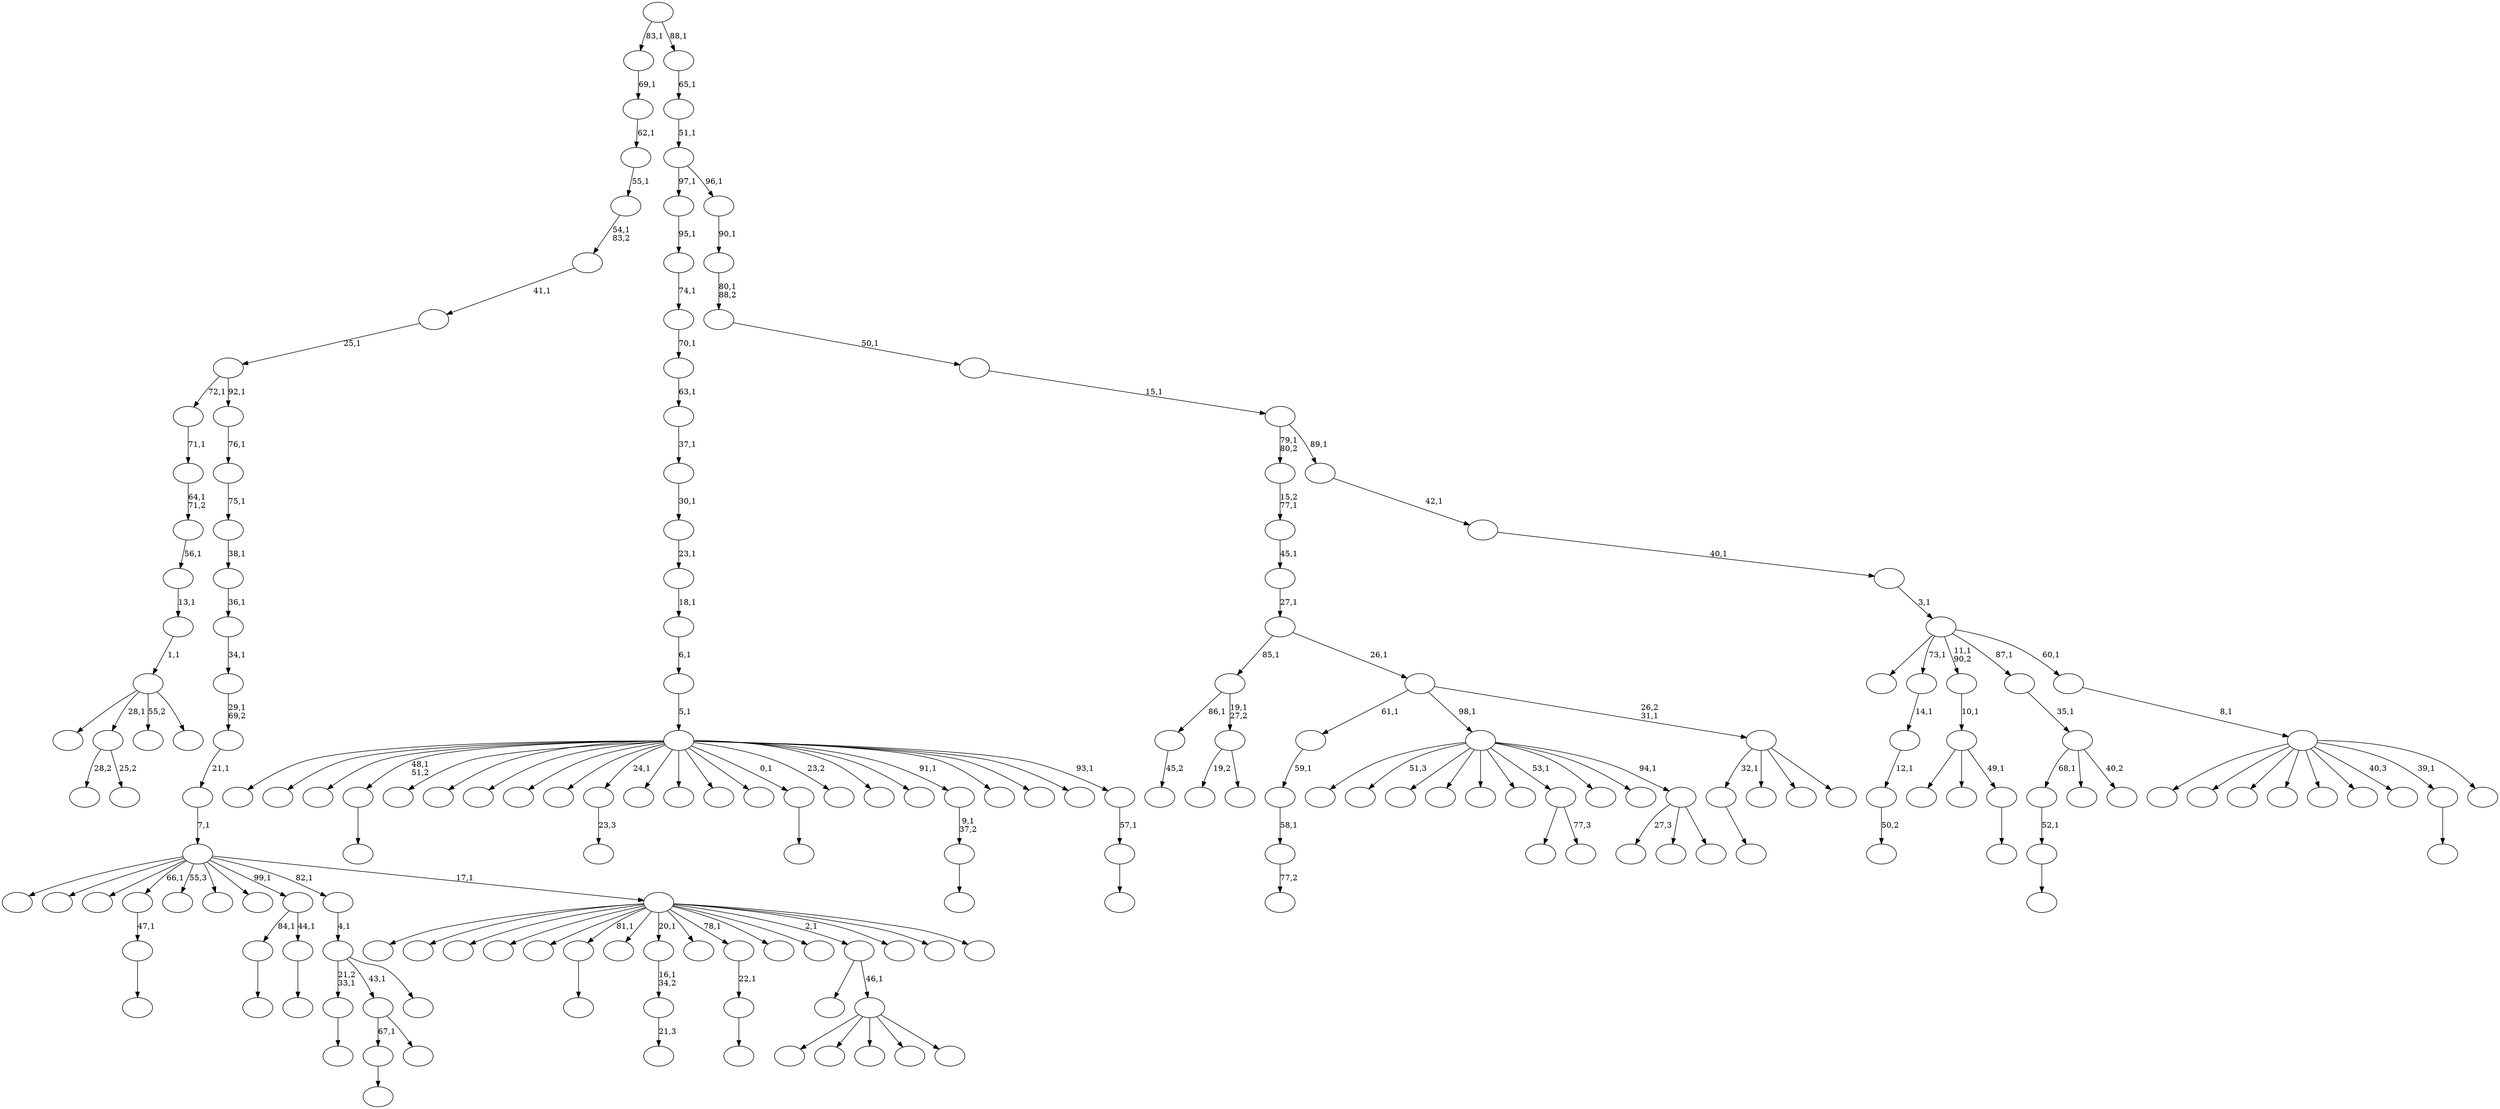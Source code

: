 digraph T {
	200 [label=""]
	199 [label=""]
	198 [label=""]
	197 [label=""]
	196 [label=""]
	195 [label=""]
	194 [label=""]
	193 [label=""]
	192 [label=""]
	191 [label=""]
	190 [label=""]
	189 [label=""]
	188 [label=""]
	187 [label=""]
	186 [label=""]
	185 [label=""]
	184 [label=""]
	183 [label=""]
	182 [label=""]
	181 [label=""]
	180 [label=""]
	179 [label=""]
	178 [label=""]
	177 [label=""]
	176 [label=""]
	175 [label=""]
	174 [label=""]
	173 [label=""]
	172 [label=""]
	171 [label=""]
	170 [label=""]
	169 [label=""]
	168 [label=""]
	167 [label=""]
	166 [label=""]
	165 [label=""]
	164 [label=""]
	163 [label=""]
	162 [label=""]
	161 [label=""]
	160 [label=""]
	159 [label=""]
	158 [label=""]
	157 [label=""]
	156 [label=""]
	155 [label=""]
	154 [label=""]
	153 [label=""]
	152 [label=""]
	151 [label=""]
	150 [label=""]
	149 [label=""]
	148 [label=""]
	147 [label=""]
	146 [label=""]
	145 [label=""]
	144 [label=""]
	143 [label=""]
	142 [label=""]
	141 [label=""]
	140 [label=""]
	139 [label=""]
	138 [label=""]
	137 [label=""]
	136 [label=""]
	135 [label=""]
	134 [label=""]
	133 [label=""]
	132 [label=""]
	131 [label=""]
	130 [label=""]
	129 [label=""]
	128 [label=""]
	127 [label=""]
	126 [label=""]
	125 [label=""]
	124 [label=""]
	123 [label=""]
	122 [label=""]
	121 [label=""]
	120 [label=""]
	119 [label=""]
	118 [label=""]
	117 [label=""]
	116 [label=""]
	115 [label=""]
	114 [label=""]
	113 [label=""]
	112 [label=""]
	111 [label=""]
	110 [label=""]
	109 [label=""]
	108 [label=""]
	107 [label=""]
	106 [label=""]
	105 [label=""]
	104 [label=""]
	103 [label=""]
	102 [label=""]
	101 [label=""]
	100 [label=""]
	99 [label=""]
	98 [label=""]
	97 [label=""]
	96 [label=""]
	95 [label=""]
	94 [label=""]
	93 [label=""]
	92 [label=""]
	91 [label=""]
	90 [label=""]
	89 [label=""]
	88 [label=""]
	87 [label=""]
	86 [label=""]
	85 [label=""]
	84 [label=""]
	83 [label=""]
	82 [label=""]
	81 [label=""]
	80 [label=""]
	79 [label=""]
	78 [label=""]
	77 [label=""]
	76 [label=""]
	75 [label=""]
	74 [label=""]
	73 [label=""]
	72 [label=""]
	71 [label=""]
	70 [label=""]
	69 [label=""]
	68 [label=""]
	67 [label=""]
	66 [label=""]
	65 [label=""]
	64 [label=""]
	63 [label=""]
	62 [label=""]
	61 [label=""]
	60 [label=""]
	59 [label=""]
	58 [label=""]
	57 [label=""]
	56 [label=""]
	55 [label=""]
	54 [label=""]
	53 [label=""]
	52 [label=""]
	51 [label=""]
	50 [label=""]
	49 [label=""]
	48 [label=""]
	47 [label=""]
	46 [label=""]
	45 [label=""]
	44 [label=""]
	43 [label=""]
	42 [label=""]
	41 [label=""]
	40 [label=""]
	39 [label=""]
	38 [label=""]
	37 [label=""]
	36 [label=""]
	35 [label=""]
	34 [label=""]
	33 [label=""]
	32 [label=""]
	31 [label=""]
	30 [label=""]
	29 [label=""]
	28 [label=""]
	27 [label=""]
	26 [label=""]
	25 [label=""]
	24 [label=""]
	23 [label=""]
	22 [label=""]
	21 [label=""]
	20 [label=""]
	19 [label=""]
	18 [label=""]
	17 [label=""]
	16 [label=""]
	15 [label=""]
	14 [label=""]
	13 [label=""]
	12 [label=""]
	11 [label=""]
	10 [label=""]
	9 [label=""]
	8 [label=""]
	7 [label=""]
	6 [label=""]
	5 [label=""]
	4 [label=""]
	3 [label=""]
	2 [label=""]
	1 [label=""]
	0 [label=""]
	196 -> 197 [label=""]
	195 -> 196 [label="52,1"]
	185 -> 186 [label=""]
	177 -> 178 [label=""]
	169 -> 170 [label=""]
	168 -> 169 [label="47,1"]
	166 -> 167 [label="45,2"]
	160 -> 161 [label="23,3"]
	156 -> 157 [label="50,2"]
	155 -> 156 [label="12,1"]
	154 -> 155 [label="14,1"]
	147 -> 148 [label=""]
	144 -> 145 [label=""]
	140 -> 141 [label=""]
	139 -> 181 [label=""]
	139 -> 175 [label=""]
	139 -> 140 [label="49,1"]
	138 -> 139 [label="10,1"]
	134 -> 135 [label=""]
	133 -> 134 [label="9,1\n37,2"]
	126 -> 127 [label=""]
	124 -> 162 [label=""]
	124 -> 125 [label="77,3"]
	122 -> 123 [label="77,2"]
	121 -> 122 [label="58,1"]
	120 -> 121 [label="59,1"]
	114 -> 115 [label="21,3"]
	113 -> 114 [label="16,1\n34,2"]
	111 -> 112 [label=""]
	110 -> 144 [label="84,1"]
	110 -> 111 [label="44,1"]
	106 -> 107 [label=""]
	103 -> 104 [label=""]
	100 -> 101 [label=""]
	99 -> 100 [label="22,1"]
	96 -> 173 [label="28,2"]
	96 -> 97 [label="25,2"]
	94 -> 177 [label="67,1"]
	94 -> 95 [label=""]
	87 -> 194 [label="27,3"]
	87 -> 98 [label=""]
	87 -> 88 [label=""]
	86 -> 191 [label=""]
	86 -> 184 [label="51,3"]
	86 -> 165 [label=""]
	86 -> 163 [label=""]
	86 -> 143 [label=""]
	86 -> 142 [label=""]
	86 -> 124 [label="53,1"]
	86 -> 118 [label=""]
	86 -> 105 [label=""]
	86 -> 87 [label="94,1"]
	84 -> 103 [label="21,2\n33,1"]
	84 -> 94 [label="43,1"]
	84 -> 85 [label=""]
	83 -> 84 [label="4,1"]
	80 -> 164 [label=""]
	80 -> 96 [label="28,1"]
	80 -> 82 [label="55,2"]
	80 -> 81 [label=""]
	79 -> 80 [label="1,1"]
	78 -> 79 [label="13,1"]
	77 -> 78 [label="56,1"]
	76 -> 77 [label="64,1\n71,2"]
	75 -> 76 [label="71,1"]
	68 -> 195 [label="68,1"]
	68 -> 187 [label=""]
	68 -> 69 [label="40,2"]
	67 -> 68 [label="35,1"]
	64 -> 65 [label=""]
	62 -> 72 [label="19,2"]
	62 -> 63 [label=""]
	61 -> 166 [label="86,1"]
	61 -> 62 [label="19,1\n27,2"]
	59 -> 172 [label=""]
	59 -> 130 [label=""]
	59 -> 129 [label=""]
	59 -> 73 [label=""]
	59 -> 60 [label=""]
	58 -> 92 [label=""]
	58 -> 59 [label="46,1"]
	54 -> 106 [label="32,1"]
	54 -> 74 [label=""]
	54 -> 56 [label=""]
	54 -> 55 [label=""]
	53 -> 120 [label="61,1"]
	53 -> 86 [label="98,1"]
	53 -> 54 [label="26,2\n31,1"]
	52 -> 61 [label="85,1"]
	52 -> 53 [label="26,1"]
	51 -> 52 [label="27,1"]
	50 -> 51 [label="45,1"]
	49 -> 50 [label="15,2\n77,1"]
	46 -> 198 [label=""]
	46 -> 193 [label=""]
	46 -> 189 [label=""]
	46 -> 151 [label=""]
	46 -> 150 [label=""]
	46 -> 126 [label="81,1"]
	46 -> 117 [label=""]
	46 -> 113 [label="20,1"]
	46 -> 109 [label=""]
	46 -> 99 [label="78,1"]
	46 -> 90 [label=""]
	46 -> 66 [label=""]
	46 -> 58 [label="2,1"]
	46 -> 57 [label=""]
	46 -> 48 [label=""]
	46 -> 47 [label=""]
	45 -> 192 [label=""]
	45 -> 179 [label=""]
	45 -> 174 [label=""]
	45 -> 168 [label="66,1"]
	45 -> 132 [label="55,3"]
	45 -> 131 [label=""]
	45 -> 116 [label=""]
	45 -> 110 [label="99,1"]
	45 -> 83 [label="82,1"]
	45 -> 46 [label="17,1"]
	44 -> 45 [label="7,1"]
	43 -> 44 [label="21,1"]
	42 -> 43 [label="29,1\n69,2"]
	41 -> 42 [label="34,1"]
	40 -> 41 [label="36,1"]
	39 -> 40 [label="38,1"]
	38 -> 39 [label="75,1"]
	37 -> 38 [label="76,1"]
	36 -> 75 [label="72,1"]
	36 -> 37 [label="92,1"]
	35 -> 36 [label="25,1"]
	34 -> 35 [label="41,1"]
	33 -> 34 [label="54,1\n83,2"]
	32 -> 33 [label="55,1"]
	31 -> 32 [label="62,1"]
	30 -> 31 [label="69,1"]
	28 -> 29 [label=""]
	27 -> 28 [label="57,1"]
	26 -> 200 [label=""]
	26 -> 199 [label=""]
	26 -> 188 [label=""]
	26 -> 185 [label="48,1\n51,2"]
	26 -> 183 [label=""]
	26 -> 182 [label=""]
	26 -> 180 [label=""]
	26 -> 176 [label=""]
	26 -> 171 [label=""]
	26 -> 160 [label="24,1"]
	26 -> 159 [label=""]
	26 -> 153 [label=""]
	26 -> 152 [label=""]
	26 -> 149 [label=""]
	26 -> 147 [label="0,1"]
	26 -> 146 [label="23,2"]
	26 -> 137 [label=""]
	26 -> 136 [label=""]
	26 -> 133 [label="91,1"]
	26 -> 128 [label=""]
	26 -> 119 [label=""]
	26 -> 102 [label=""]
	26 -> 27 [label="93,1"]
	25 -> 26 [label="5,1"]
	24 -> 25 [label="6,1"]
	23 -> 24 [label="18,1"]
	22 -> 23 [label="23,1"]
	21 -> 22 [label="30,1"]
	20 -> 21 [label="37,1"]
	19 -> 20 [label="63,1"]
	18 -> 19 [label="70,1"]
	17 -> 18 [label="74,1"]
	16 -> 17 [label="95,1"]
	14 -> 190 [label=""]
	14 -> 108 [label=""]
	14 -> 93 [label=""]
	14 -> 91 [label=""]
	14 -> 89 [label=""]
	14 -> 71 [label=""]
	14 -> 70 [label="40,3"]
	14 -> 64 [label="39,1"]
	14 -> 15 [label=""]
	13 -> 14 [label="8,1"]
	12 -> 158 [label=""]
	12 -> 154 [label="73,1"]
	12 -> 138 [label="11,1\n90,2"]
	12 -> 67 [label="87,1"]
	12 -> 13 [label="60,1"]
	11 -> 12 [label="3,1"]
	10 -> 11 [label="40,1"]
	9 -> 10 [label="42,1"]
	8 -> 49 [label="79,1\n80,2"]
	8 -> 9 [label="89,1"]
	7 -> 8 [label="15,1"]
	6 -> 7 [label="50,1"]
	5 -> 6 [label="80,1\n88,2"]
	4 -> 5 [label="90,1"]
	3 -> 16 [label="97,1"]
	3 -> 4 [label="96,1"]
	2 -> 3 [label="51,1"]
	1 -> 2 [label="65,1"]
	0 -> 30 [label="83,1"]
	0 -> 1 [label="88,1"]
}
